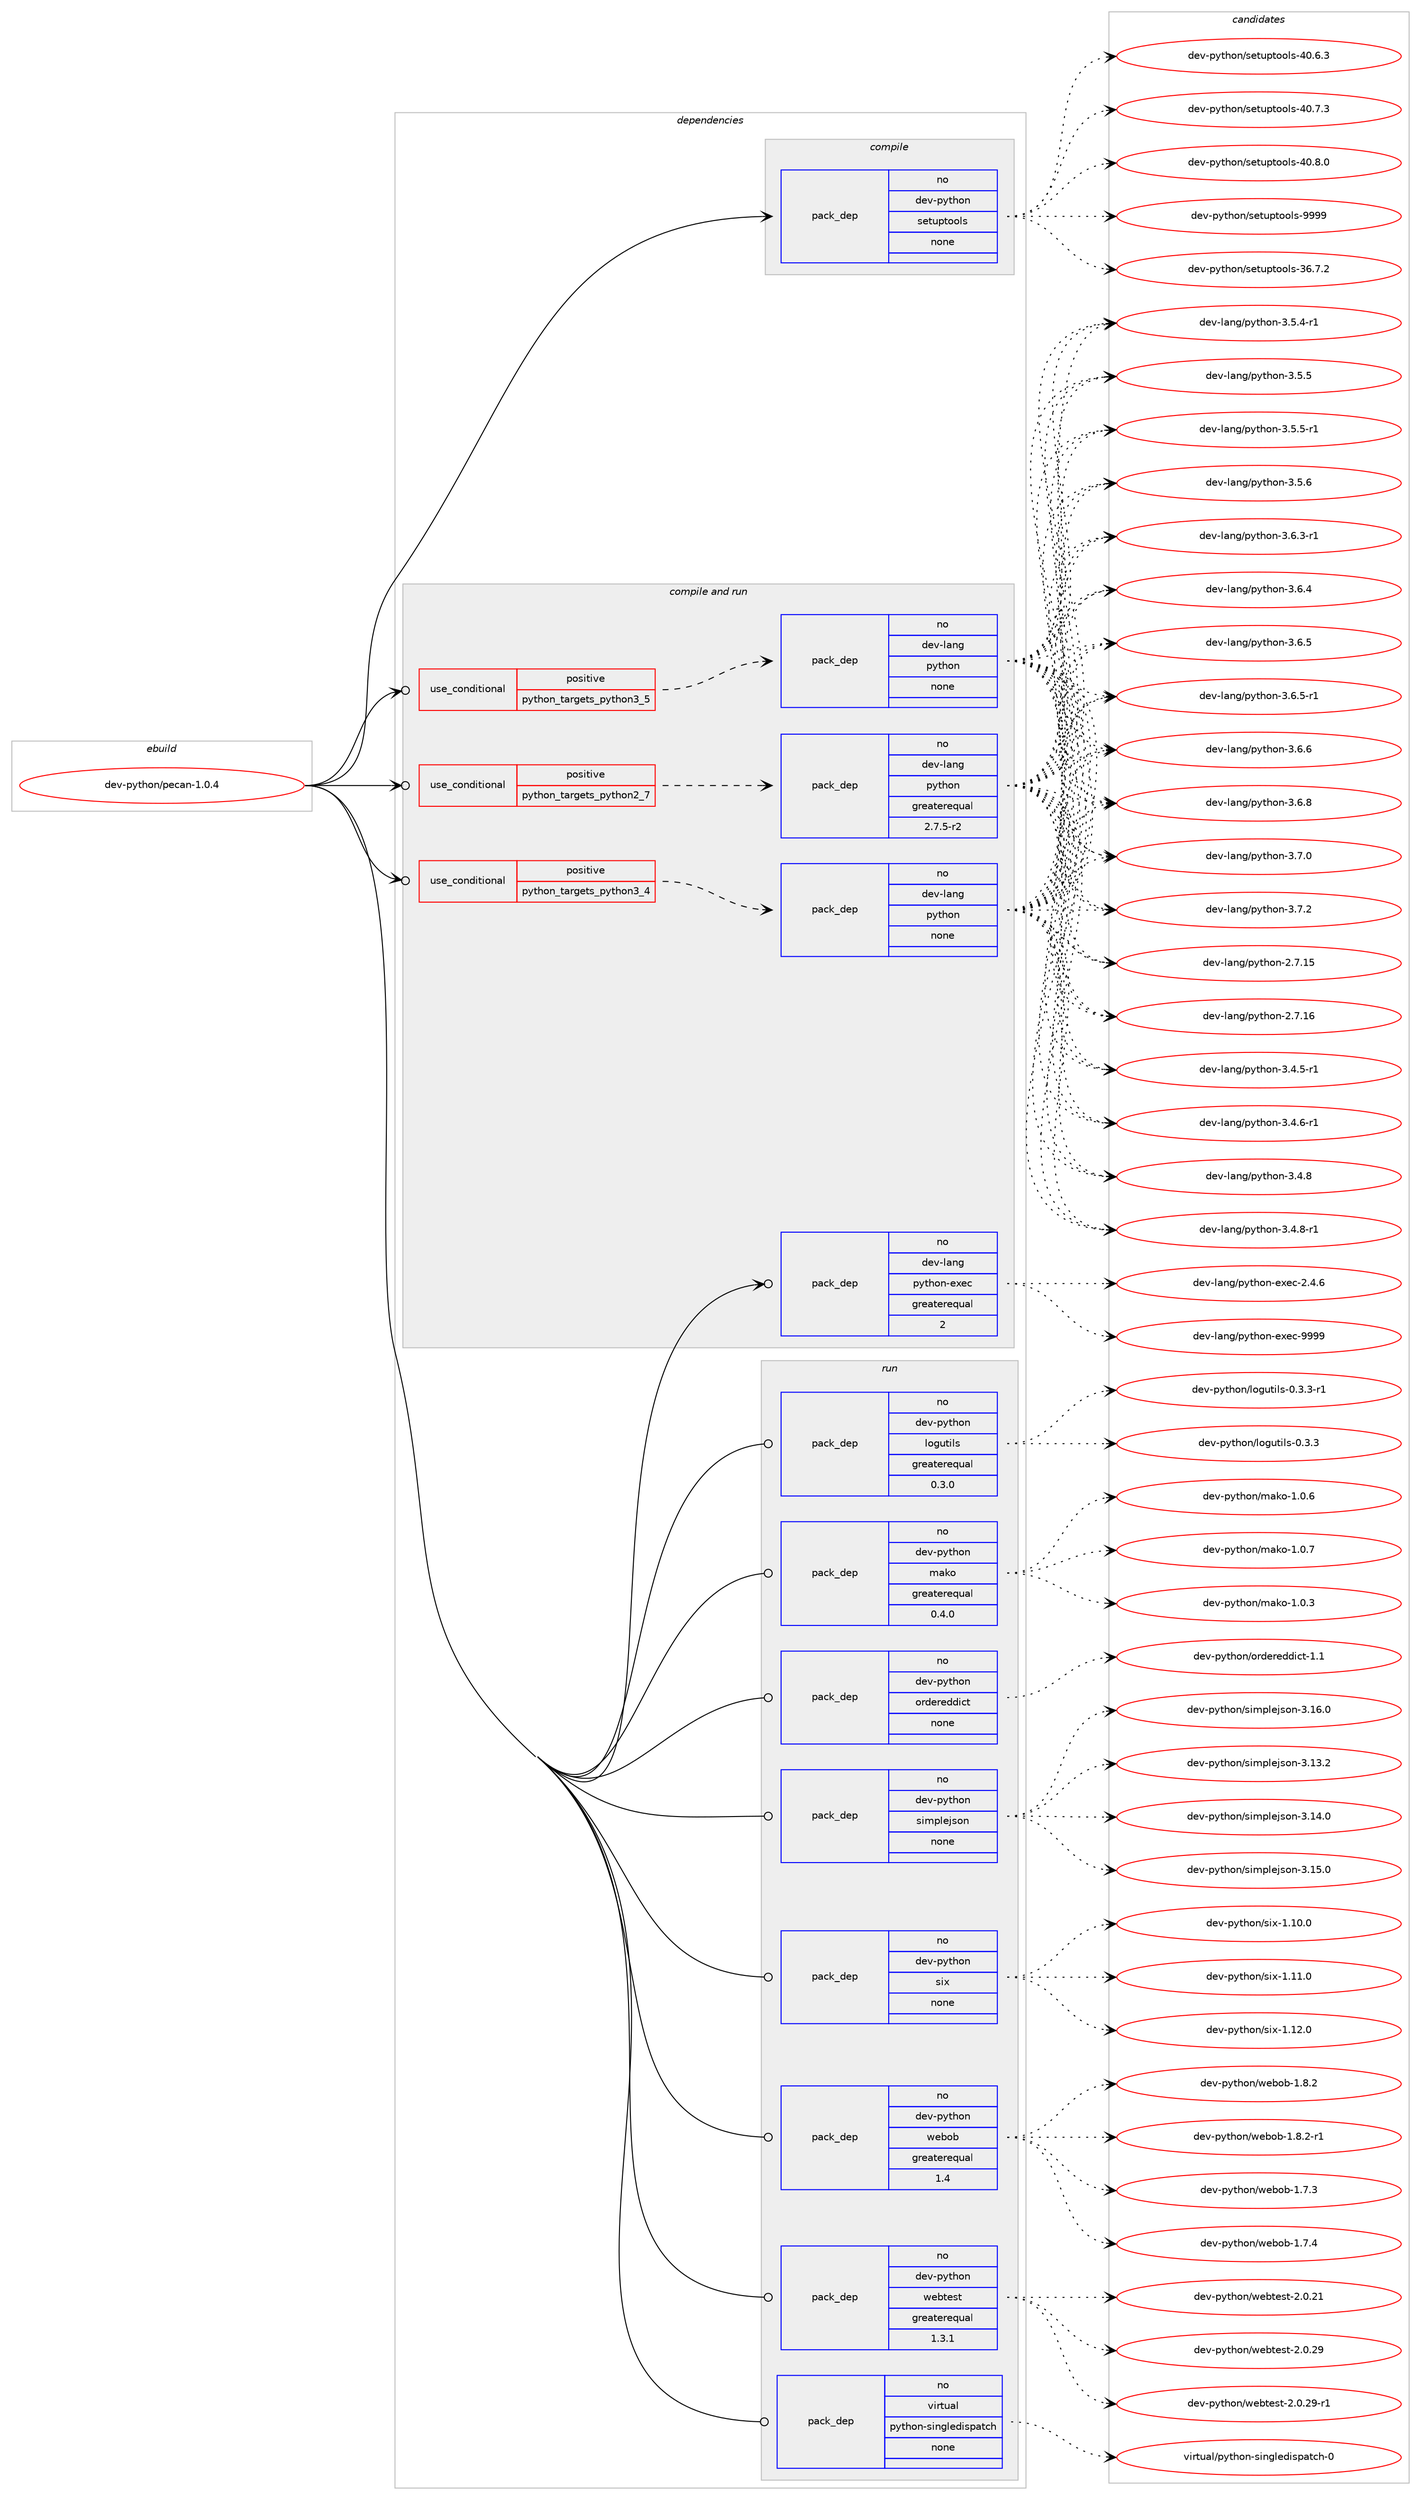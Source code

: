 digraph prolog {

# *************
# Graph options
# *************

newrank=true;
concentrate=true;
compound=true;
graph [rankdir=LR,fontname=Helvetica,fontsize=10,ranksep=1.5];#, ranksep=2.5, nodesep=0.2];
edge  [arrowhead=vee];
node  [fontname=Helvetica,fontsize=10];

# **********
# The ebuild
# **********

subgraph cluster_leftcol {
color=gray;
rank=same;
label=<<i>ebuild</i>>;
id [label="dev-python/pecan-1.0.4", color=red, width=4, href="../dev-python/pecan-1.0.4.svg"];
}

# ****************
# The dependencies
# ****************

subgraph cluster_midcol {
color=gray;
label=<<i>dependencies</i>>;
subgraph cluster_compile {
fillcolor="#eeeeee";
style=filled;
label=<<i>compile</i>>;
subgraph pack1022456 {
dependency1425002 [label=<<TABLE BORDER="0" CELLBORDER="1" CELLSPACING="0" CELLPADDING="4" WIDTH="220"><TR><TD ROWSPAN="6" CELLPADDING="30">pack_dep</TD></TR><TR><TD WIDTH="110">no</TD></TR><TR><TD>dev-python</TD></TR><TR><TD>setuptools</TD></TR><TR><TD>none</TD></TR><TR><TD></TD></TR></TABLE>>, shape=none, color=blue];
}
id:e -> dependency1425002:w [weight=20,style="solid",arrowhead="vee"];
}
subgraph cluster_compileandrun {
fillcolor="#eeeeee";
style=filled;
label=<<i>compile and run</i>>;
subgraph cond379236 {
dependency1425003 [label=<<TABLE BORDER="0" CELLBORDER="1" CELLSPACING="0" CELLPADDING="4"><TR><TD ROWSPAN="3" CELLPADDING="10">use_conditional</TD></TR><TR><TD>positive</TD></TR><TR><TD>python_targets_python2_7</TD></TR></TABLE>>, shape=none, color=red];
subgraph pack1022457 {
dependency1425004 [label=<<TABLE BORDER="0" CELLBORDER="1" CELLSPACING="0" CELLPADDING="4" WIDTH="220"><TR><TD ROWSPAN="6" CELLPADDING="30">pack_dep</TD></TR><TR><TD WIDTH="110">no</TD></TR><TR><TD>dev-lang</TD></TR><TR><TD>python</TD></TR><TR><TD>greaterequal</TD></TR><TR><TD>2.7.5-r2</TD></TR></TABLE>>, shape=none, color=blue];
}
dependency1425003:e -> dependency1425004:w [weight=20,style="dashed",arrowhead="vee"];
}
id:e -> dependency1425003:w [weight=20,style="solid",arrowhead="odotvee"];
subgraph cond379237 {
dependency1425005 [label=<<TABLE BORDER="0" CELLBORDER="1" CELLSPACING="0" CELLPADDING="4"><TR><TD ROWSPAN="3" CELLPADDING="10">use_conditional</TD></TR><TR><TD>positive</TD></TR><TR><TD>python_targets_python3_4</TD></TR></TABLE>>, shape=none, color=red];
subgraph pack1022458 {
dependency1425006 [label=<<TABLE BORDER="0" CELLBORDER="1" CELLSPACING="0" CELLPADDING="4" WIDTH="220"><TR><TD ROWSPAN="6" CELLPADDING="30">pack_dep</TD></TR><TR><TD WIDTH="110">no</TD></TR><TR><TD>dev-lang</TD></TR><TR><TD>python</TD></TR><TR><TD>none</TD></TR><TR><TD></TD></TR></TABLE>>, shape=none, color=blue];
}
dependency1425005:e -> dependency1425006:w [weight=20,style="dashed",arrowhead="vee"];
}
id:e -> dependency1425005:w [weight=20,style="solid",arrowhead="odotvee"];
subgraph cond379238 {
dependency1425007 [label=<<TABLE BORDER="0" CELLBORDER="1" CELLSPACING="0" CELLPADDING="4"><TR><TD ROWSPAN="3" CELLPADDING="10">use_conditional</TD></TR><TR><TD>positive</TD></TR><TR><TD>python_targets_python3_5</TD></TR></TABLE>>, shape=none, color=red];
subgraph pack1022459 {
dependency1425008 [label=<<TABLE BORDER="0" CELLBORDER="1" CELLSPACING="0" CELLPADDING="4" WIDTH="220"><TR><TD ROWSPAN="6" CELLPADDING="30">pack_dep</TD></TR><TR><TD WIDTH="110">no</TD></TR><TR><TD>dev-lang</TD></TR><TR><TD>python</TD></TR><TR><TD>none</TD></TR><TR><TD></TD></TR></TABLE>>, shape=none, color=blue];
}
dependency1425007:e -> dependency1425008:w [weight=20,style="dashed",arrowhead="vee"];
}
id:e -> dependency1425007:w [weight=20,style="solid",arrowhead="odotvee"];
subgraph pack1022460 {
dependency1425009 [label=<<TABLE BORDER="0" CELLBORDER="1" CELLSPACING="0" CELLPADDING="4" WIDTH="220"><TR><TD ROWSPAN="6" CELLPADDING="30">pack_dep</TD></TR><TR><TD WIDTH="110">no</TD></TR><TR><TD>dev-lang</TD></TR><TR><TD>python-exec</TD></TR><TR><TD>greaterequal</TD></TR><TR><TD>2</TD></TR></TABLE>>, shape=none, color=blue];
}
id:e -> dependency1425009:w [weight=20,style="solid",arrowhead="odotvee"];
}
subgraph cluster_run {
fillcolor="#eeeeee";
style=filled;
label=<<i>run</i>>;
subgraph pack1022461 {
dependency1425010 [label=<<TABLE BORDER="0" CELLBORDER="1" CELLSPACING="0" CELLPADDING="4" WIDTH="220"><TR><TD ROWSPAN="6" CELLPADDING="30">pack_dep</TD></TR><TR><TD WIDTH="110">no</TD></TR><TR><TD>dev-python</TD></TR><TR><TD>logutils</TD></TR><TR><TD>greaterequal</TD></TR><TR><TD>0.3.0</TD></TR></TABLE>>, shape=none, color=blue];
}
id:e -> dependency1425010:w [weight=20,style="solid",arrowhead="odot"];
subgraph pack1022462 {
dependency1425011 [label=<<TABLE BORDER="0" CELLBORDER="1" CELLSPACING="0" CELLPADDING="4" WIDTH="220"><TR><TD ROWSPAN="6" CELLPADDING="30">pack_dep</TD></TR><TR><TD WIDTH="110">no</TD></TR><TR><TD>dev-python</TD></TR><TR><TD>mako</TD></TR><TR><TD>greaterequal</TD></TR><TR><TD>0.4.0</TD></TR></TABLE>>, shape=none, color=blue];
}
id:e -> dependency1425011:w [weight=20,style="solid",arrowhead="odot"];
subgraph pack1022463 {
dependency1425012 [label=<<TABLE BORDER="0" CELLBORDER="1" CELLSPACING="0" CELLPADDING="4" WIDTH="220"><TR><TD ROWSPAN="6" CELLPADDING="30">pack_dep</TD></TR><TR><TD WIDTH="110">no</TD></TR><TR><TD>dev-python</TD></TR><TR><TD>ordereddict</TD></TR><TR><TD>none</TD></TR><TR><TD></TD></TR></TABLE>>, shape=none, color=blue];
}
id:e -> dependency1425012:w [weight=20,style="solid",arrowhead="odot"];
subgraph pack1022464 {
dependency1425013 [label=<<TABLE BORDER="0" CELLBORDER="1" CELLSPACING="0" CELLPADDING="4" WIDTH="220"><TR><TD ROWSPAN="6" CELLPADDING="30">pack_dep</TD></TR><TR><TD WIDTH="110">no</TD></TR><TR><TD>dev-python</TD></TR><TR><TD>simplejson</TD></TR><TR><TD>none</TD></TR><TR><TD></TD></TR></TABLE>>, shape=none, color=blue];
}
id:e -> dependency1425013:w [weight=20,style="solid",arrowhead="odot"];
subgraph pack1022465 {
dependency1425014 [label=<<TABLE BORDER="0" CELLBORDER="1" CELLSPACING="0" CELLPADDING="4" WIDTH="220"><TR><TD ROWSPAN="6" CELLPADDING="30">pack_dep</TD></TR><TR><TD WIDTH="110">no</TD></TR><TR><TD>dev-python</TD></TR><TR><TD>six</TD></TR><TR><TD>none</TD></TR><TR><TD></TD></TR></TABLE>>, shape=none, color=blue];
}
id:e -> dependency1425014:w [weight=20,style="solid",arrowhead="odot"];
subgraph pack1022466 {
dependency1425015 [label=<<TABLE BORDER="0" CELLBORDER="1" CELLSPACING="0" CELLPADDING="4" WIDTH="220"><TR><TD ROWSPAN="6" CELLPADDING="30">pack_dep</TD></TR><TR><TD WIDTH="110">no</TD></TR><TR><TD>dev-python</TD></TR><TR><TD>webob</TD></TR><TR><TD>greaterequal</TD></TR><TR><TD>1.4</TD></TR></TABLE>>, shape=none, color=blue];
}
id:e -> dependency1425015:w [weight=20,style="solid",arrowhead="odot"];
subgraph pack1022467 {
dependency1425016 [label=<<TABLE BORDER="0" CELLBORDER="1" CELLSPACING="0" CELLPADDING="4" WIDTH="220"><TR><TD ROWSPAN="6" CELLPADDING="30">pack_dep</TD></TR><TR><TD WIDTH="110">no</TD></TR><TR><TD>dev-python</TD></TR><TR><TD>webtest</TD></TR><TR><TD>greaterequal</TD></TR><TR><TD>1.3.1</TD></TR></TABLE>>, shape=none, color=blue];
}
id:e -> dependency1425016:w [weight=20,style="solid",arrowhead="odot"];
subgraph pack1022468 {
dependency1425017 [label=<<TABLE BORDER="0" CELLBORDER="1" CELLSPACING="0" CELLPADDING="4" WIDTH="220"><TR><TD ROWSPAN="6" CELLPADDING="30">pack_dep</TD></TR><TR><TD WIDTH="110">no</TD></TR><TR><TD>virtual</TD></TR><TR><TD>python-singledispatch</TD></TR><TR><TD>none</TD></TR><TR><TD></TD></TR></TABLE>>, shape=none, color=blue];
}
id:e -> dependency1425017:w [weight=20,style="solid",arrowhead="odot"];
}
}

# **************
# The candidates
# **************

subgraph cluster_choices {
rank=same;
color=gray;
label=<<i>candidates</i>>;

subgraph choice1022456 {
color=black;
nodesep=1;
choice100101118451121211161041111104711510111611711211611111110811545515446554650 [label="dev-python/setuptools-36.7.2", color=red, width=4,href="../dev-python/setuptools-36.7.2.svg"];
choice100101118451121211161041111104711510111611711211611111110811545524846544651 [label="dev-python/setuptools-40.6.3", color=red, width=4,href="../dev-python/setuptools-40.6.3.svg"];
choice100101118451121211161041111104711510111611711211611111110811545524846554651 [label="dev-python/setuptools-40.7.3", color=red, width=4,href="../dev-python/setuptools-40.7.3.svg"];
choice100101118451121211161041111104711510111611711211611111110811545524846564648 [label="dev-python/setuptools-40.8.0", color=red, width=4,href="../dev-python/setuptools-40.8.0.svg"];
choice10010111845112121116104111110471151011161171121161111111081154557575757 [label="dev-python/setuptools-9999", color=red, width=4,href="../dev-python/setuptools-9999.svg"];
dependency1425002:e -> choice100101118451121211161041111104711510111611711211611111110811545515446554650:w [style=dotted,weight="100"];
dependency1425002:e -> choice100101118451121211161041111104711510111611711211611111110811545524846544651:w [style=dotted,weight="100"];
dependency1425002:e -> choice100101118451121211161041111104711510111611711211611111110811545524846554651:w [style=dotted,weight="100"];
dependency1425002:e -> choice100101118451121211161041111104711510111611711211611111110811545524846564648:w [style=dotted,weight="100"];
dependency1425002:e -> choice10010111845112121116104111110471151011161171121161111111081154557575757:w [style=dotted,weight="100"];
}
subgraph choice1022457 {
color=black;
nodesep=1;
choice10010111845108971101034711212111610411111045504655464953 [label="dev-lang/python-2.7.15", color=red, width=4,href="../dev-lang/python-2.7.15.svg"];
choice10010111845108971101034711212111610411111045504655464954 [label="dev-lang/python-2.7.16", color=red, width=4,href="../dev-lang/python-2.7.16.svg"];
choice1001011184510897110103471121211161041111104551465246534511449 [label="dev-lang/python-3.4.5-r1", color=red, width=4,href="../dev-lang/python-3.4.5-r1.svg"];
choice1001011184510897110103471121211161041111104551465246544511449 [label="dev-lang/python-3.4.6-r1", color=red, width=4,href="../dev-lang/python-3.4.6-r1.svg"];
choice100101118451089711010347112121116104111110455146524656 [label="dev-lang/python-3.4.8", color=red, width=4,href="../dev-lang/python-3.4.8.svg"];
choice1001011184510897110103471121211161041111104551465246564511449 [label="dev-lang/python-3.4.8-r1", color=red, width=4,href="../dev-lang/python-3.4.8-r1.svg"];
choice1001011184510897110103471121211161041111104551465346524511449 [label="dev-lang/python-3.5.4-r1", color=red, width=4,href="../dev-lang/python-3.5.4-r1.svg"];
choice100101118451089711010347112121116104111110455146534653 [label="dev-lang/python-3.5.5", color=red, width=4,href="../dev-lang/python-3.5.5.svg"];
choice1001011184510897110103471121211161041111104551465346534511449 [label="dev-lang/python-3.5.5-r1", color=red, width=4,href="../dev-lang/python-3.5.5-r1.svg"];
choice100101118451089711010347112121116104111110455146534654 [label="dev-lang/python-3.5.6", color=red, width=4,href="../dev-lang/python-3.5.6.svg"];
choice1001011184510897110103471121211161041111104551465446514511449 [label="dev-lang/python-3.6.3-r1", color=red, width=4,href="../dev-lang/python-3.6.3-r1.svg"];
choice100101118451089711010347112121116104111110455146544652 [label="dev-lang/python-3.6.4", color=red, width=4,href="../dev-lang/python-3.6.4.svg"];
choice100101118451089711010347112121116104111110455146544653 [label="dev-lang/python-3.6.5", color=red, width=4,href="../dev-lang/python-3.6.5.svg"];
choice1001011184510897110103471121211161041111104551465446534511449 [label="dev-lang/python-3.6.5-r1", color=red, width=4,href="../dev-lang/python-3.6.5-r1.svg"];
choice100101118451089711010347112121116104111110455146544654 [label="dev-lang/python-3.6.6", color=red, width=4,href="../dev-lang/python-3.6.6.svg"];
choice100101118451089711010347112121116104111110455146544656 [label="dev-lang/python-3.6.8", color=red, width=4,href="../dev-lang/python-3.6.8.svg"];
choice100101118451089711010347112121116104111110455146554648 [label="dev-lang/python-3.7.0", color=red, width=4,href="../dev-lang/python-3.7.0.svg"];
choice100101118451089711010347112121116104111110455146554650 [label="dev-lang/python-3.7.2", color=red, width=4,href="../dev-lang/python-3.7.2.svg"];
dependency1425004:e -> choice10010111845108971101034711212111610411111045504655464953:w [style=dotted,weight="100"];
dependency1425004:e -> choice10010111845108971101034711212111610411111045504655464954:w [style=dotted,weight="100"];
dependency1425004:e -> choice1001011184510897110103471121211161041111104551465246534511449:w [style=dotted,weight="100"];
dependency1425004:e -> choice1001011184510897110103471121211161041111104551465246544511449:w [style=dotted,weight="100"];
dependency1425004:e -> choice100101118451089711010347112121116104111110455146524656:w [style=dotted,weight="100"];
dependency1425004:e -> choice1001011184510897110103471121211161041111104551465246564511449:w [style=dotted,weight="100"];
dependency1425004:e -> choice1001011184510897110103471121211161041111104551465346524511449:w [style=dotted,weight="100"];
dependency1425004:e -> choice100101118451089711010347112121116104111110455146534653:w [style=dotted,weight="100"];
dependency1425004:e -> choice1001011184510897110103471121211161041111104551465346534511449:w [style=dotted,weight="100"];
dependency1425004:e -> choice100101118451089711010347112121116104111110455146534654:w [style=dotted,weight="100"];
dependency1425004:e -> choice1001011184510897110103471121211161041111104551465446514511449:w [style=dotted,weight="100"];
dependency1425004:e -> choice100101118451089711010347112121116104111110455146544652:w [style=dotted,weight="100"];
dependency1425004:e -> choice100101118451089711010347112121116104111110455146544653:w [style=dotted,weight="100"];
dependency1425004:e -> choice1001011184510897110103471121211161041111104551465446534511449:w [style=dotted,weight="100"];
dependency1425004:e -> choice100101118451089711010347112121116104111110455146544654:w [style=dotted,weight="100"];
dependency1425004:e -> choice100101118451089711010347112121116104111110455146544656:w [style=dotted,weight="100"];
dependency1425004:e -> choice100101118451089711010347112121116104111110455146554648:w [style=dotted,weight="100"];
dependency1425004:e -> choice100101118451089711010347112121116104111110455146554650:w [style=dotted,weight="100"];
}
subgraph choice1022458 {
color=black;
nodesep=1;
choice10010111845108971101034711212111610411111045504655464953 [label="dev-lang/python-2.7.15", color=red, width=4,href="../dev-lang/python-2.7.15.svg"];
choice10010111845108971101034711212111610411111045504655464954 [label="dev-lang/python-2.7.16", color=red, width=4,href="../dev-lang/python-2.7.16.svg"];
choice1001011184510897110103471121211161041111104551465246534511449 [label="dev-lang/python-3.4.5-r1", color=red, width=4,href="../dev-lang/python-3.4.5-r1.svg"];
choice1001011184510897110103471121211161041111104551465246544511449 [label="dev-lang/python-3.4.6-r1", color=red, width=4,href="../dev-lang/python-3.4.6-r1.svg"];
choice100101118451089711010347112121116104111110455146524656 [label="dev-lang/python-3.4.8", color=red, width=4,href="../dev-lang/python-3.4.8.svg"];
choice1001011184510897110103471121211161041111104551465246564511449 [label="dev-lang/python-3.4.8-r1", color=red, width=4,href="../dev-lang/python-3.4.8-r1.svg"];
choice1001011184510897110103471121211161041111104551465346524511449 [label="dev-lang/python-3.5.4-r1", color=red, width=4,href="../dev-lang/python-3.5.4-r1.svg"];
choice100101118451089711010347112121116104111110455146534653 [label="dev-lang/python-3.5.5", color=red, width=4,href="../dev-lang/python-3.5.5.svg"];
choice1001011184510897110103471121211161041111104551465346534511449 [label="dev-lang/python-3.5.5-r1", color=red, width=4,href="../dev-lang/python-3.5.5-r1.svg"];
choice100101118451089711010347112121116104111110455146534654 [label="dev-lang/python-3.5.6", color=red, width=4,href="../dev-lang/python-3.5.6.svg"];
choice1001011184510897110103471121211161041111104551465446514511449 [label="dev-lang/python-3.6.3-r1", color=red, width=4,href="../dev-lang/python-3.6.3-r1.svg"];
choice100101118451089711010347112121116104111110455146544652 [label="dev-lang/python-3.6.4", color=red, width=4,href="../dev-lang/python-3.6.4.svg"];
choice100101118451089711010347112121116104111110455146544653 [label="dev-lang/python-3.6.5", color=red, width=4,href="../dev-lang/python-3.6.5.svg"];
choice1001011184510897110103471121211161041111104551465446534511449 [label="dev-lang/python-3.6.5-r1", color=red, width=4,href="../dev-lang/python-3.6.5-r1.svg"];
choice100101118451089711010347112121116104111110455146544654 [label="dev-lang/python-3.6.6", color=red, width=4,href="../dev-lang/python-3.6.6.svg"];
choice100101118451089711010347112121116104111110455146544656 [label="dev-lang/python-3.6.8", color=red, width=4,href="../dev-lang/python-3.6.8.svg"];
choice100101118451089711010347112121116104111110455146554648 [label="dev-lang/python-3.7.0", color=red, width=4,href="../dev-lang/python-3.7.0.svg"];
choice100101118451089711010347112121116104111110455146554650 [label="dev-lang/python-3.7.2", color=red, width=4,href="../dev-lang/python-3.7.2.svg"];
dependency1425006:e -> choice10010111845108971101034711212111610411111045504655464953:w [style=dotted,weight="100"];
dependency1425006:e -> choice10010111845108971101034711212111610411111045504655464954:w [style=dotted,weight="100"];
dependency1425006:e -> choice1001011184510897110103471121211161041111104551465246534511449:w [style=dotted,weight="100"];
dependency1425006:e -> choice1001011184510897110103471121211161041111104551465246544511449:w [style=dotted,weight="100"];
dependency1425006:e -> choice100101118451089711010347112121116104111110455146524656:w [style=dotted,weight="100"];
dependency1425006:e -> choice1001011184510897110103471121211161041111104551465246564511449:w [style=dotted,weight="100"];
dependency1425006:e -> choice1001011184510897110103471121211161041111104551465346524511449:w [style=dotted,weight="100"];
dependency1425006:e -> choice100101118451089711010347112121116104111110455146534653:w [style=dotted,weight="100"];
dependency1425006:e -> choice1001011184510897110103471121211161041111104551465346534511449:w [style=dotted,weight="100"];
dependency1425006:e -> choice100101118451089711010347112121116104111110455146534654:w [style=dotted,weight="100"];
dependency1425006:e -> choice1001011184510897110103471121211161041111104551465446514511449:w [style=dotted,weight="100"];
dependency1425006:e -> choice100101118451089711010347112121116104111110455146544652:w [style=dotted,weight="100"];
dependency1425006:e -> choice100101118451089711010347112121116104111110455146544653:w [style=dotted,weight="100"];
dependency1425006:e -> choice1001011184510897110103471121211161041111104551465446534511449:w [style=dotted,weight="100"];
dependency1425006:e -> choice100101118451089711010347112121116104111110455146544654:w [style=dotted,weight="100"];
dependency1425006:e -> choice100101118451089711010347112121116104111110455146544656:w [style=dotted,weight="100"];
dependency1425006:e -> choice100101118451089711010347112121116104111110455146554648:w [style=dotted,weight="100"];
dependency1425006:e -> choice100101118451089711010347112121116104111110455146554650:w [style=dotted,weight="100"];
}
subgraph choice1022459 {
color=black;
nodesep=1;
choice10010111845108971101034711212111610411111045504655464953 [label="dev-lang/python-2.7.15", color=red, width=4,href="../dev-lang/python-2.7.15.svg"];
choice10010111845108971101034711212111610411111045504655464954 [label="dev-lang/python-2.7.16", color=red, width=4,href="../dev-lang/python-2.7.16.svg"];
choice1001011184510897110103471121211161041111104551465246534511449 [label="dev-lang/python-3.4.5-r1", color=red, width=4,href="../dev-lang/python-3.4.5-r1.svg"];
choice1001011184510897110103471121211161041111104551465246544511449 [label="dev-lang/python-3.4.6-r1", color=red, width=4,href="../dev-lang/python-3.4.6-r1.svg"];
choice100101118451089711010347112121116104111110455146524656 [label="dev-lang/python-3.4.8", color=red, width=4,href="../dev-lang/python-3.4.8.svg"];
choice1001011184510897110103471121211161041111104551465246564511449 [label="dev-lang/python-3.4.8-r1", color=red, width=4,href="../dev-lang/python-3.4.8-r1.svg"];
choice1001011184510897110103471121211161041111104551465346524511449 [label="dev-lang/python-3.5.4-r1", color=red, width=4,href="../dev-lang/python-3.5.4-r1.svg"];
choice100101118451089711010347112121116104111110455146534653 [label="dev-lang/python-3.5.5", color=red, width=4,href="../dev-lang/python-3.5.5.svg"];
choice1001011184510897110103471121211161041111104551465346534511449 [label="dev-lang/python-3.5.5-r1", color=red, width=4,href="../dev-lang/python-3.5.5-r1.svg"];
choice100101118451089711010347112121116104111110455146534654 [label="dev-lang/python-3.5.6", color=red, width=4,href="../dev-lang/python-3.5.6.svg"];
choice1001011184510897110103471121211161041111104551465446514511449 [label="dev-lang/python-3.6.3-r1", color=red, width=4,href="../dev-lang/python-3.6.3-r1.svg"];
choice100101118451089711010347112121116104111110455146544652 [label="dev-lang/python-3.6.4", color=red, width=4,href="../dev-lang/python-3.6.4.svg"];
choice100101118451089711010347112121116104111110455146544653 [label="dev-lang/python-3.6.5", color=red, width=4,href="../dev-lang/python-3.6.5.svg"];
choice1001011184510897110103471121211161041111104551465446534511449 [label="dev-lang/python-3.6.5-r1", color=red, width=4,href="../dev-lang/python-3.6.5-r1.svg"];
choice100101118451089711010347112121116104111110455146544654 [label="dev-lang/python-3.6.6", color=red, width=4,href="../dev-lang/python-3.6.6.svg"];
choice100101118451089711010347112121116104111110455146544656 [label="dev-lang/python-3.6.8", color=red, width=4,href="../dev-lang/python-3.6.8.svg"];
choice100101118451089711010347112121116104111110455146554648 [label="dev-lang/python-3.7.0", color=red, width=4,href="../dev-lang/python-3.7.0.svg"];
choice100101118451089711010347112121116104111110455146554650 [label="dev-lang/python-3.7.2", color=red, width=4,href="../dev-lang/python-3.7.2.svg"];
dependency1425008:e -> choice10010111845108971101034711212111610411111045504655464953:w [style=dotted,weight="100"];
dependency1425008:e -> choice10010111845108971101034711212111610411111045504655464954:w [style=dotted,weight="100"];
dependency1425008:e -> choice1001011184510897110103471121211161041111104551465246534511449:w [style=dotted,weight="100"];
dependency1425008:e -> choice1001011184510897110103471121211161041111104551465246544511449:w [style=dotted,weight="100"];
dependency1425008:e -> choice100101118451089711010347112121116104111110455146524656:w [style=dotted,weight="100"];
dependency1425008:e -> choice1001011184510897110103471121211161041111104551465246564511449:w [style=dotted,weight="100"];
dependency1425008:e -> choice1001011184510897110103471121211161041111104551465346524511449:w [style=dotted,weight="100"];
dependency1425008:e -> choice100101118451089711010347112121116104111110455146534653:w [style=dotted,weight="100"];
dependency1425008:e -> choice1001011184510897110103471121211161041111104551465346534511449:w [style=dotted,weight="100"];
dependency1425008:e -> choice100101118451089711010347112121116104111110455146534654:w [style=dotted,weight="100"];
dependency1425008:e -> choice1001011184510897110103471121211161041111104551465446514511449:w [style=dotted,weight="100"];
dependency1425008:e -> choice100101118451089711010347112121116104111110455146544652:w [style=dotted,weight="100"];
dependency1425008:e -> choice100101118451089711010347112121116104111110455146544653:w [style=dotted,weight="100"];
dependency1425008:e -> choice1001011184510897110103471121211161041111104551465446534511449:w [style=dotted,weight="100"];
dependency1425008:e -> choice100101118451089711010347112121116104111110455146544654:w [style=dotted,weight="100"];
dependency1425008:e -> choice100101118451089711010347112121116104111110455146544656:w [style=dotted,weight="100"];
dependency1425008:e -> choice100101118451089711010347112121116104111110455146554648:w [style=dotted,weight="100"];
dependency1425008:e -> choice100101118451089711010347112121116104111110455146554650:w [style=dotted,weight="100"];
}
subgraph choice1022460 {
color=black;
nodesep=1;
choice1001011184510897110103471121211161041111104510112010199455046524654 [label="dev-lang/python-exec-2.4.6", color=red, width=4,href="../dev-lang/python-exec-2.4.6.svg"];
choice10010111845108971101034711212111610411111045101120101994557575757 [label="dev-lang/python-exec-9999", color=red, width=4,href="../dev-lang/python-exec-9999.svg"];
dependency1425009:e -> choice1001011184510897110103471121211161041111104510112010199455046524654:w [style=dotted,weight="100"];
dependency1425009:e -> choice10010111845108971101034711212111610411111045101120101994557575757:w [style=dotted,weight="100"];
}
subgraph choice1022461 {
color=black;
nodesep=1;
choice1001011184511212111610411111047108111103117116105108115454846514651 [label="dev-python/logutils-0.3.3", color=red, width=4,href="../dev-python/logutils-0.3.3.svg"];
choice10010111845112121116104111110471081111031171161051081154548465146514511449 [label="dev-python/logutils-0.3.3-r1", color=red, width=4,href="../dev-python/logutils-0.3.3-r1.svg"];
dependency1425010:e -> choice1001011184511212111610411111047108111103117116105108115454846514651:w [style=dotted,weight="100"];
dependency1425010:e -> choice10010111845112121116104111110471081111031171161051081154548465146514511449:w [style=dotted,weight="100"];
}
subgraph choice1022462 {
color=black;
nodesep=1;
choice100101118451121211161041111104710997107111454946484651 [label="dev-python/mako-1.0.3", color=red, width=4,href="../dev-python/mako-1.0.3.svg"];
choice100101118451121211161041111104710997107111454946484654 [label="dev-python/mako-1.0.6", color=red, width=4,href="../dev-python/mako-1.0.6.svg"];
choice100101118451121211161041111104710997107111454946484655 [label="dev-python/mako-1.0.7", color=red, width=4,href="../dev-python/mako-1.0.7.svg"];
dependency1425011:e -> choice100101118451121211161041111104710997107111454946484651:w [style=dotted,weight="100"];
dependency1425011:e -> choice100101118451121211161041111104710997107111454946484654:w [style=dotted,weight="100"];
dependency1425011:e -> choice100101118451121211161041111104710997107111454946484655:w [style=dotted,weight="100"];
}
subgraph choice1022463 {
color=black;
nodesep=1;
choice10010111845112121116104111110471111141001011141011001001059911645494649 [label="dev-python/ordereddict-1.1", color=red, width=4,href="../dev-python/ordereddict-1.1.svg"];
dependency1425012:e -> choice10010111845112121116104111110471111141001011141011001001059911645494649:w [style=dotted,weight="100"];
}
subgraph choice1022464 {
color=black;
nodesep=1;
choice100101118451121211161041111104711510510911210810110611511111045514649514650 [label="dev-python/simplejson-3.13.2", color=red, width=4,href="../dev-python/simplejson-3.13.2.svg"];
choice100101118451121211161041111104711510510911210810110611511111045514649524648 [label="dev-python/simplejson-3.14.0", color=red, width=4,href="../dev-python/simplejson-3.14.0.svg"];
choice100101118451121211161041111104711510510911210810110611511111045514649534648 [label="dev-python/simplejson-3.15.0", color=red, width=4,href="../dev-python/simplejson-3.15.0.svg"];
choice100101118451121211161041111104711510510911210810110611511111045514649544648 [label="dev-python/simplejson-3.16.0", color=red, width=4,href="../dev-python/simplejson-3.16.0.svg"];
dependency1425013:e -> choice100101118451121211161041111104711510510911210810110611511111045514649514650:w [style=dotted,weight="100"];
dependency1425013:e -> choice100101118451121211161041111104711510510911210810110611511111045514649524648:w [style=dotted,weight="100"];
dependency1425013:e -> choice100101118451121211161041111104711510510911210810110611511111045514649534648:w [style=dotted,weight="100"];
dependency1425013:e -> choice100101118451121211161041111104711510510911210810110611511111045514649544648:w [style=dotted,weight="100"];
}
subgraph choice1022465 {
color=black;
nodesep=1;
choice100101118451121211161041111104711510512045494649484648 [label="dev-python/six-1.10.0", color=red, width=4,href="../dev-python/six-1.10.0.svg"];
choice100101118451121211161041111104711510512045494649494648 [label="dev-python/six-1.11.0", color=red, width=4,href="../dev-python/six-1.11.0.svg"];
choice100101118451121211161041111104711510512045494649504648 [label="dev-python/six-1.12.0", color=red, width=4,href="../dev-python/six-1.12.0.svg"];
dependency1425014:e -> choice100101118451121211161041111104711510512045494649484648:w [style=dotted,weight="100"];
dependency1425014:e -> choice100101118451121211161041111104711510512045494649494648:w [style=dotted,weight="100"];
dependency1425014:e -> choice100101118451121211161041111104711510512045494649504648:w [style=dotted,weight="100"];
}
subgraph choice1022466 {
color=black;
nodesep=1;
choice10010111845112121116104111110471191019811198454946554651 [label="dev-python/webob-1.7.3", color=red, width=4,href="../dev-python/webob-1.7.3.svg"];
choice10010111845112121116104111110471191019811198454946554652 [label="dev-python/webob-1.7.4", color=red, width=4,href="../dev-python/webob-1.7.4.svg"];
choice10010111845112121116104111110471191019811198454946564650 [label="dev-python/webob-1.8.2", color=red, width=4,href="../dev-python/webob-1.8.2.svg"];
choice100101118451121211161041111104711910198111984549465646504511449 [label="dev-python/webob-1.8.2-r1", color=red, width=4,href="../dev-python/webob-1.8.2-r1.svg"];
dependency1425015:e -> choice10010111845112121116104111110471191019811198454946554651:w [style=dotted,weight="100"];
dependency1425015:e -> choice10010111845112121116104111110471191019811198454946554652:w [style=dotted,weight="100"];
dependency1425015:e -> choice10010111845112121116104111110471191019811198454946564650:w [style=dotted,weight="100"];
dependency1425015:e -> choice100101118451121211161041111104711910198111984549465646504511449:w [style=dotted,weight="100"];
}
subgraph choice1022467 {
color=black;
nodesep=1;
choice10010111845112121116104111110471191019811610111511645504648465049 [label="dev-python/webtest-2.0.21", color=red, width=4,href="../dev-python/webtest-2.0.21.svg"];
choice10010111845112121116104111110471191019811610111511645504648465057 [label="dev-python/webtest-2.0.29", color=red, width=4,href="../dev-python/webtest-2.0.29.svg"];
choice100101118451121211161041111104711910198116101115116455046484650574511449 [label="dev-python/webtest-2.0.29-r1", color=red, width=4,href="../dev-python/webtest-2.0.29-r1.svg"];
dependency1425016:e -> choice10010111845112121116104111110471191019811610111511645504648465049:w [style=dotted,weight="100"];
dependency1425016:e -> choice10010111845112121116104111110471191019811610111511645504648465057:w [style=dotted,weight="100"];
dependency1425016:e -> choice100101118451121211161041111104711910198116101115116455046484650574511449:w [style=dotted,weight="100"];
}
subgraph choice1022468 {
color=black;
nodesep=1;
choice11810511411611797108471121211161041111104511510511010310810110010511511297116991044548 [label="virtual/python-singledispatch-0", color=red, width=4,href="../virtual/python-singledispatch-0.svg"];
dependency1425017:e -> choice11810511411611797108471121211161041111104511510511010310810110010511511297116991044548:w [style=dotted,weight="100"];
}
}

}
